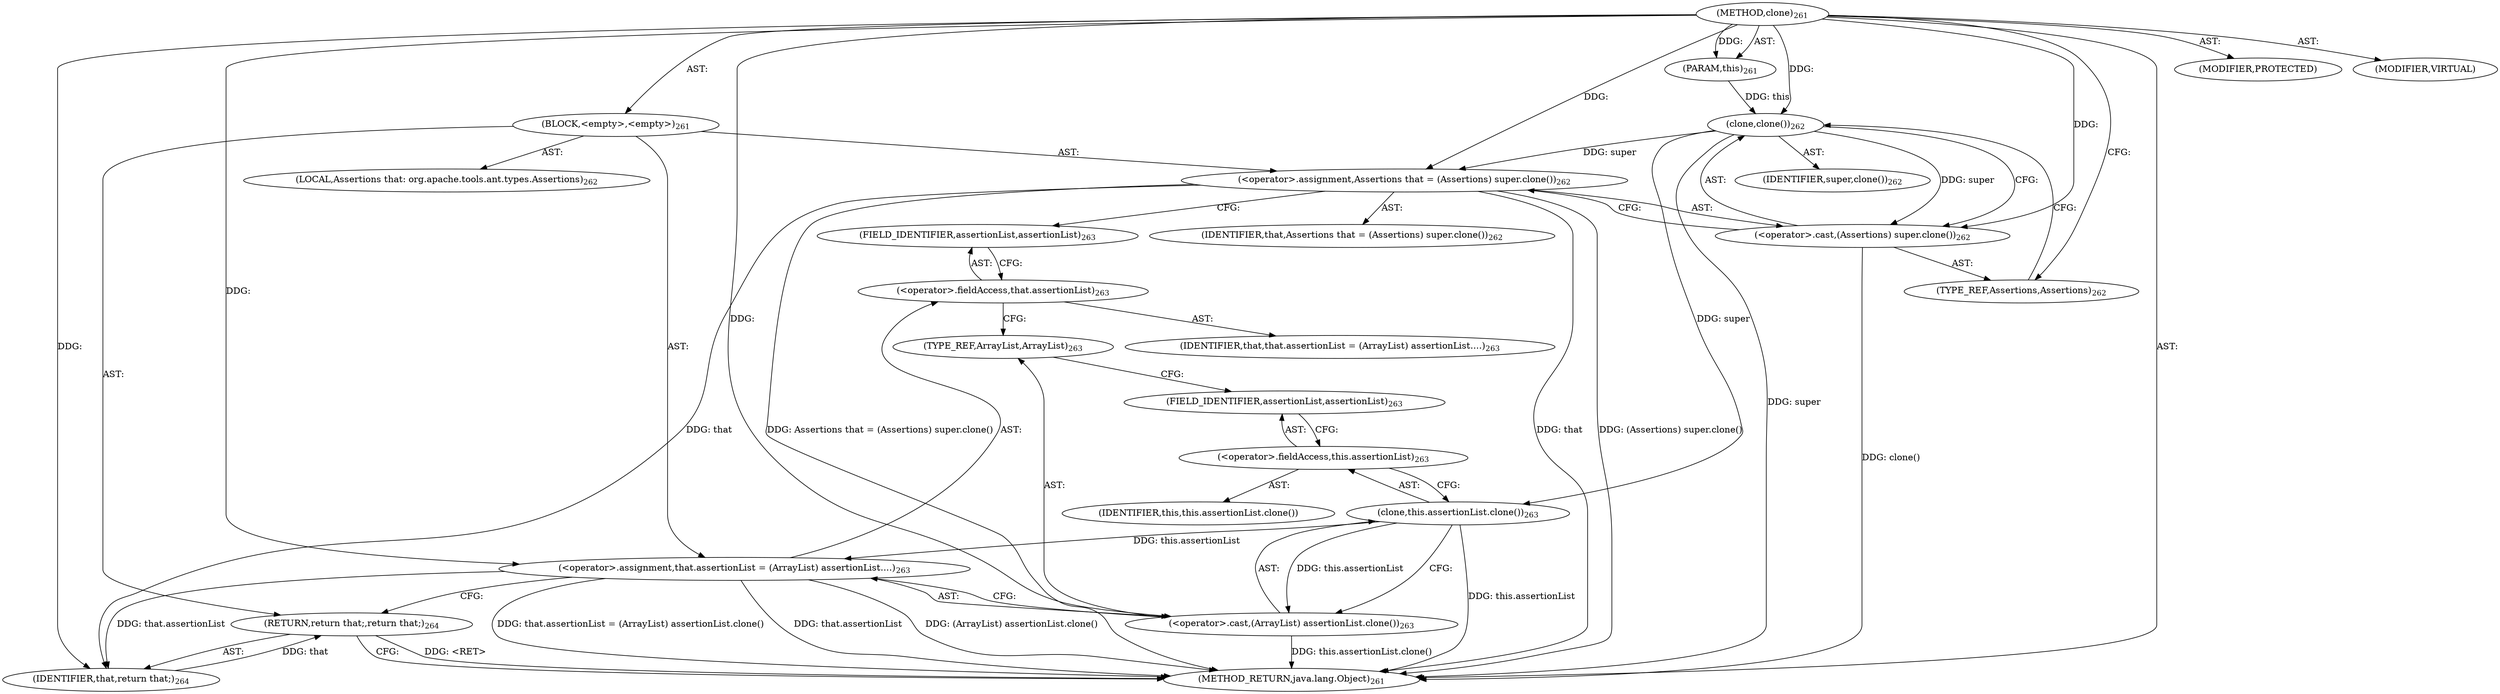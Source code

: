 digraph "clone" {  
"111669149706" [label = <(METHOD,clone)<SUB>261</SUB>> ]
"115964117012" [label = <(PARAM,this)<SUB>261</SUB>> ]
"25769803799" [label = <(BLOCK,&lt;empty&gt;,&lt;empty&gt;)<SUB>261</SUB>> ]
"94489280524" [label = <(LOCAL,Assertions that: org.apache.tools.ant.types.Assertions)<SUB>262</SUB>> ]
"30064771168" [label = <(&lt;operator&gt;.assignment,Assertions that = (Assertions) super.clone())<SUB>262</SUB>> ]
"68719476824" [label = <(IDENTIFIER,that,Assertions that = (Assertions) super.clone())<SUB>262</SUB>> ]
"30064771169" [label = <(&lt;operator&gt;.cast,(Assertions) super.clone())<SUB>262</SUB>> ]
"180388626436" [label = <(TYPE_REF,Assertions,Assertions)<SUB>262</SUB>> ]
"30064771170" [label = <(clone,clone())<SUB>262</SUB>> ]
"68719476825" [label = <(IDENTIFIER,super,clone())<SUB>262</SUB>> ]
"30064771171" [label = <(&lt;operator&gt;.assignment,that.assertionList = (ArrayList) assertionList....)<SUB>263</SUB>> ]
"30064771172" [label = <(&lt;operator&gt;.fieldAccess,that.assertionList)<SUB>263</SUB>> ]
"68719476826" [label = <(IDENTIFIER,that,that.assertionList = (ArrayList) assertionList....)<SUB>263</SUB>> ]
"55834574869" [label = <(FIELD_IDENTIFIER,assertionList,assertionList)<SUB>263</SUB>> ]
"30064771173" [label = <(&lt;operator&gt;.cast,(ArrayList) assertionList.clone())<SUB>263</SUB>> ]
"180388626437" [label = <(TYPE_REF,ArrayList,ArrayList)<SUB>263</SUB>> ]
"30064771174" [label = <(clone,this.assertionList.clone())<SUB>263</SUB>> ]
"30064771175" [label = <(&lt;operator&gt;.fieldAccess,this.assertionList)<SUB>263</SUB>> ]
"68719476827" [label = <(IDENTIFIER,this,this.assertionList.clone())> ]
"55834574870" [label = <(FIELD_IDENTIFIER,assertionList,assertionList)<SUB>263</SUB>> ]
"146028888068" [label = <(RETURN,return that;,return that;)<SUB>264</SUB>> ]
"68719476828" [label = <(IDENTIFIER,that,return that;)<SUB>264</SUB>> ]
"133143986198" [label = <(MODIFIER,PROTECTED)> ]
"133143986199" [label = <(MODIFIER,VIRTUAL)> ]
"128849018890" [label = <(METHOD_RETURN,java.lang.Object)<SUB>261</SUB>> ]
  "111669149706" -> "115964117012"  [ label = "AST: "] 
  "111669149706" -> "25769803799"  [ label = "AST: "] 
  "111669149706" -> "133143986198"  [ label = "AST: "] 
  "111669149706" -> "133143986199"  [ label = "AST: "] 
  "111669149706" -> "128849018890"  [ label = "AST: "] 
  "25769803799" -> "94489280524"  [ label = "AST: "] 
  "25769803799" -> "30064771168"  [ label = "AST: "] 
  "25769803799" -> "30064771171"  [ label = "AST: "] 
  "25769803799" -> "146028888068"  [ label = "AST: "] 
  "30064771168" -> "68719476824"  [ label = "AST: "] 
  "30064771168" -> "30064771169"  [ label = "AST: "] 
  "30064771169" -> "180388626436"  [ label = "AST: "] 
  "30064771169" -> "30064771170"  [ label = "AST: "] 
  "30064771170" -> "68719476825"  [ label = "AST: "] 
  "30064771171" -> "30064771172"  [ label = "AST: "] 
  "30064771171" -> "30064771173"  [ label = "AST: "] 
  "30064771172" -> "68719476826"  [ label = "AST: "] 
  "30064771172" -> "55834574869"  [ label = "AST: "] 
  "30064771173" -> "180388626437"  [ label = "AST: "] 
  "30064771173" -> "30064771174"  [ label = "AST: "] 
  "30064771174" -> "30064771175"  [ label = "AST: "] 
  "30064771175" -> "68719476827"  [ label = "AST: "] 
  "30064771175" -> "55834574870"  [ label = "AST: "] 
  "146028888068" -> "68719476828"  [ label = "AST: "] 
  "30064771168" -> "55834574869"  [ label = "CFG: "] 
  "30064771171" -> "146028888068"  [ label = "CFG: "] 
  "146028888068" -> "128849018890"  [ label = "CFG: "] 
  "30064771169" -> "30064771168"  [ label = "CFG: "] 
  "30064771172" -> "180388626437"  [ label = "CFG: "] 
  "30064771173" -> "30064771171"  [ label = "CFG: "] 
  "180388626436" -> "30064771170"  [ label = "CFG: "] 
  "30064771170" -> "30064771169"  [ label = "CFG: "] 
  "55834574869" -> "30064771172"  [ label = "CFG: "] 
  "180388626437" -> "55834574870"  [ label = "CFG: "] 
  "30064771174" -> "30064771173"  [ label = "CFG: "] 
  "30064771175" -> "30064771174"  [ label = "CFG: "] 
  "55834574870" -> "30064771175"  [ label = "CFG: "] 
  "111669149706" -> "180388626436"  [ label = "CFG: "] 
  "146028888068" -> "128849018890"  [ label = "DDG: &lt;RET&gt;"] 
  "30064771168" -> "128849018890"  [ label = "DDG: that"] 
  "30064771170" -> "128849018890"  [ label = "DDG: super"] 
  "30064771169" -> "128849018890"  [ label = "DDG: clone()"] 
  "30064771168" -> "128849018890"  [ label = "DDG: (Assertions) super.clone()"] 
  "30064771168" -> "128849018890"  [ label = "DDG: Assertions that = (Assertions) super.clone()"] 
  "30064771171" -> "128849018890"  [ label = "DDG: that.assertionList"] 
  "30064771174" -> "128849018890"  [ label = "DDG: this.assertionList"] 
  "30064771173" -> "128849018890"  [ label = "DDG: this.assertionList.clone()"] 
  "30064771171" -> "128849018890"  [ label = "DDG: (ArrayList) assertionList.clone()"] 
  "30064771171" -> "128849018890"  [ label = "DDG: that.assertionList = (ArrayList) assertionList.clone()"] 
  "111669149706" -> "115964117012"  [ label = "DDG: "] 
  "111669149706" -> "30064771168"  [ label = "DDG: "] 
  "30064771170" -> "30064771168"  [ label = "DDG: super"] 
  "111669149706" -> "30064771171"  [ label = "DDG: "] 
  "30064771174" -> "30064771171"  [ label = "DDG: this.assertionList"] 
  "68719476828" -> "146028888068"  [ label = "DDG: that"] 
  "30064771168" -> "68719476828"  [ label = "DDG: that"] 
  "30064771171" -> "68719476828"  [ label = "DDG: that.assertionList"] 
  "111669149706" -> "68719476828"  [ label = "DDG: "] 
  "111669149706" -> "30064771169"  [ label = "DDG: "] 
  "30064771170" -> "30064771169"  [ label = "DDG: super"] 
  "111669149706" -> "30064771173"  [ label = "DDG: "] 
  "30064771174" -> "30064771173"  [ label = "DDG: this.assertionList"] 
  "115964117012" -> "30064771170"  [ label = "DDG: this"] 
  "111669149706" -> "30064771170"  [ label = "DDG: "] 
  "30064771170" -> "30064771174"  [ label = "DDG: super"] 
}
